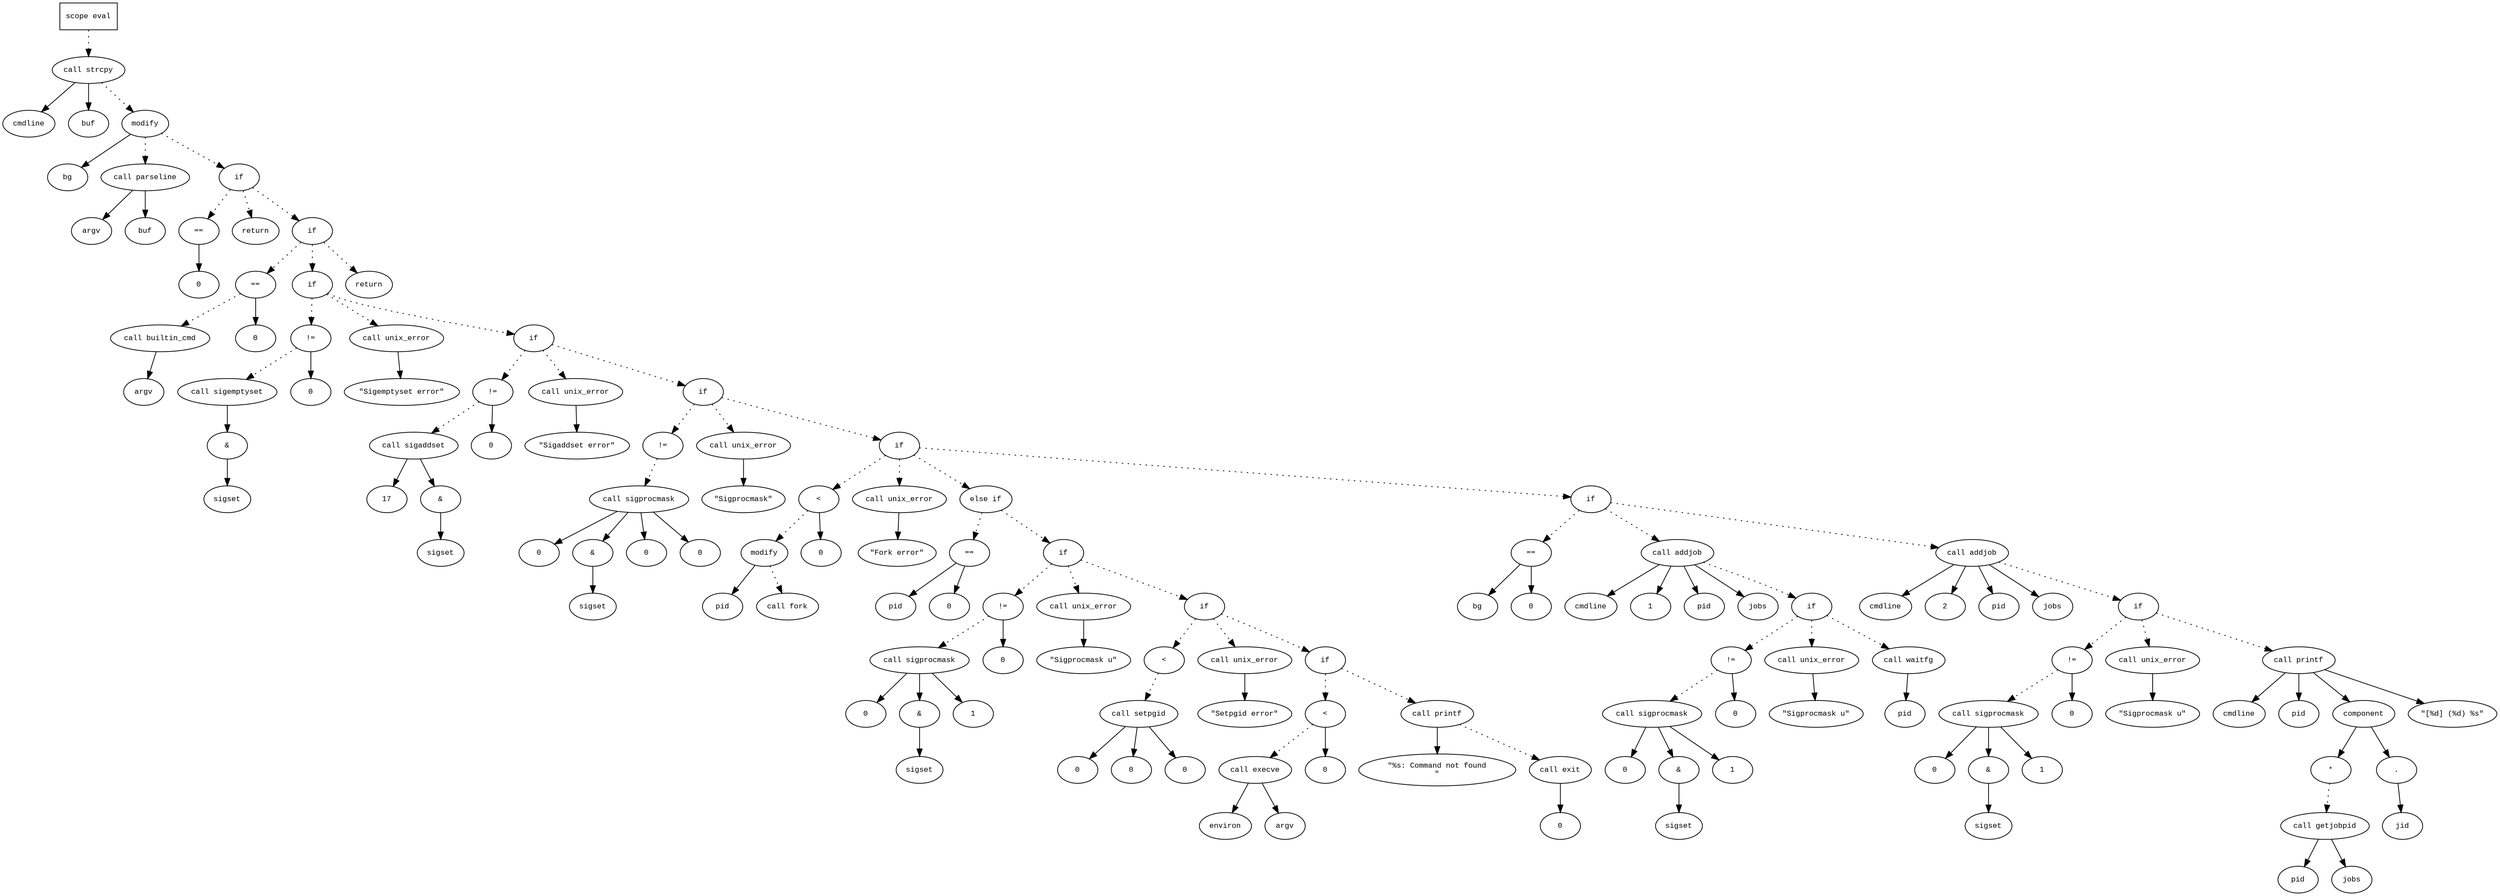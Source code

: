 digraph AST {
  graph [fontname="Times New Roman",fontsize=10];
  node  [fontname="Courier New",fontsize=10];
  edge  [fontname="Times New Roman",fontsize=10];

  node1 [label="scope eval",shape=box];
  node2 [label="call strcpy",shape=ellipse];
  node3 [label="cmdline",shape=ellipse];
  node2 -> node3;
  node4 [label="buf",shape=ellipse];
  node2 -> node4;
  node1 -> node2 [style=dotted];
  node5 [label="modify",shape=ellipse];
  node6 [label="bg",shape=ellipse];
  node5 -> node6;
  node7 [label="call parseline",shape=ellipse];
  node8 [label="argv",shape=ellipse];
  node7 -> node8;
  node9 [label="buf",shape=ellipse];
  node7 -> node9;
  node5 -> node7 [style=dotted];
  node2 -> node5 [style=dotted];
  node10 [label="if",shape=ellipse];
  node5 -> node10 [style=dotted];
  node11 [label="==",shape=ellipse];
  node12 [label="0",shape=ellipse];
  node11 -> node12;
  node10 -> node11 [style=dotted];
  node13 [label="return",shape=ellipse];
  node10 -> node13 [style=dotted];
  node14 [label="if",shape=ellipse];
  node10 -> node14 [style=dotted];
  node15 [label="==",shape=ellipse];
  node16 [label="call builtin_cmd",shape=ellipse];
  node17 [label="argv",shape=ellipse];
  node16 -> node17;
  node15 -> node16 [style=dotted];
  node18 [label="0",shape=ellipse];
  node15 -> node18;
  node14 -> node15 [style=dotted];
  node19 [label="if",shape=ellipse];
  node14 -> node19 [style=dotted];
  node20 [label="!=",shape=ellipse];
  node21 [label="call sigemptyset",shape=ellipse];
  node22 [label="&",shape=ellipse];
  node21 -> node22;
  node23 [label="sigset",shape=ellipse];
  node22 -> node23;
  node20 -> node21 [style=dotted];
  node24 [label="0",shape=ellipse];
  node20 -> node24;
  node19 -> node20 [style=dotted];
  node25 [label="call unix_error",shape=ellipse];
  node26 [label="\"Sigemptyset error\"",shape=ellipse];
  node25 -> node26;
  node19 -> node25 [style=dotted];
  node27 [label="if",shape=ellipse];
  node19 -> node27 [style=dotted];
  node28 [label="!=",shape=ellipse];
  node29 [label="call sigaddset",shape=ellipse];
  node30 [label="17",shape=ellipse];
  node29 -> node30;
  node31 [label="&",shape=ellipse];
  node29 -> node31;
  node32 [label="sigset",shape=ellipse];
  node31 -> node32;
  node28 -> node29 [style=dotted];
  node33 [label="0",shape=ellipse];
  node28 -> node33;
  node27 -> node28 [style=dotted];
  node34 [label="call unix_error",shape=ellipse];
  node35 [label="\"Sigaddset error\"",shape=ellipse];
  node34 -> node35;
  node27 -> node34 [style=dotted];
  node36 [label="if",shape=ellipse];
  node27 -> node36 [style=dotted];
  node37 [label="!=",shape=ellipse];
  node38 [label="call sigprocmask",shape=ellipse];
  node39 [label="0",shape=ellipse];
  node38 -> node39;
  node40 [label="&",shape=ellipse];
  node38 -> node40;
  node41 [label="sigset",shape=ellipse];
  node40 -> node41;
  node42 [label="0",shape=ellipse];
  node38 -> node42;
  node37 -> node38 [style=dotted];
  node43 [label="0",shape=ellipse];
  node38 -> node43;
  node36 -> node37 [style=dotted];
  node44 [label="call unix_error",shape=ellipse];
  node45 [label="\"Sigprocmask\"",shape=ellipse];
  node44 -> node45;
  node36 -> node44 [style=dotted];
  node46 [label="if",shape=ellipse];
  node36 -> node46 [style=dotted];
  node47 [label="<",shape=ellipse];
  node48 [label="modify",shape=ellipse];
  node49 [label="pid",shape=ellipse];
  node48 -> node49;
  node50 [label="call fork",shape=ellipse];
  node48 -> node50 [style=dotted];
  node47 -> node48 [style=dotted];
  node51 [label="0",shape=ellipse];
  node47 -> node51;
  node46 -> node47 [style=dotted];
  node52 [label="call unix_error",shape=ellipse];
  node53 [label="\"Fork error\"",shape=ellipse];
  node52 -> node53;
  node46 -> node52 [style=dotted];
  node54 [label="else if",shape=ellipse];
  node46 -> node54 [style=dotted];
  node55 [label="==",shape=ellipse];
  node56 [label="pid",shape=ellipse];
  node55 -> node56;
  node57 [label="0",shape=ellipse];
  node55 -> node57;
  node54 -> node55 [style=dotted];
  node58 [label="if",shape=ellipse];
  node54 -> node58 [style=dotted];
  node59 [label="!=",shape=ellipse];
  node60 [label="call sigprocmask",shape=ellipse];
  node61 [label="0",shape=ellipse];
  node60 -> node61;
  node62 [label="&",shape=ellipse];
  node60 -> node62;
  node63 [label="sigset",shape=ellipse];
  node62 -> node63;
  node64 [label="1",shape=ellipse];
  node60 -> node64;
  node59 -> node60 [style=dotted];
  node65 [label="0",shape=ellipse];
  node59 -> node65;
  node58 -> node59 [style=dotted];
  node66 [label="call unix_error",shape=ellipse];
  node67 [label="\"Sigprocmask u\"",shape=ellipse];
  node66 -> node67;
  node58 -> node66 [style=dotted];
  node68 [label="if",shape=ellipse];
  node58 -> node68 [style=dotted];
  node69 [label="<",shape=ellipse];
  node70 [label="call setpgid",shape=ellipse];
  node71 [label="0",shape=ellipse];
  node70 -> node71;
  node72 [label="0",shape=ellipse];
  node70 -> node72;
  node69 -> node70 [style=dotted];
  node73 [label="0",shape=ellipse];
  node70 -> node73;
  node68 -> node69 [style=dotted];
  node74 [label="call unix_error",shape=ellipse];
  node75 [label="\"Setpgid error\"",shape=ellipse];
  node74 -> node75;
  node68 -> node74 [style=dotted];
  node76 [label="if",shape=ellipse];
  node68 -> node76 [style=dotted];
  node77 [label="<",shape=ellipse];
  node78 [label="call execve",shape=ellipse];
  node79 [label="environ",shape=ellipse];
  node78 -> node79;
  node80 [label="argv",shape=ellipse];
  node78 -> node80;
  node77 -> node78 [style=dotted];
  node81 [label="0",shape=ellipse];
  node77 -> node81;
  node76 -> node77 [style=dotted];
  node82 [label="call printf",shape=ellipse];
  node83 [label="\"%s: Command not found
\"",shape=ellipse];
  node82 -> node83;
  node76 -> node82 [style=dotted];
  node84 [label="call exit",shape=ellipse];
  node85 [label="0",shape=ellipse];
  node84 -> node85;
  node82 -> node84 [style=dotted];
  node86 [label="if",shape=ellipse];
  node46 -> node86 [style=dotted];
  node87 [label="==",shape=ellipse];
  node88 [label="bg",shape=ellipse];
  node87 -> node88;
  node89 [label="0",shape=ellipse];
  node87 -> node89;
  node86 -> node87 [style=dotted];
  node90 [label="call addjob",shape=ellipse];
  node91 [label="cmdline",shape=ellipse];
  node90 -> node91;
  node92 [label="1",shape=ellipse];
  node90 -> node92;
  node93 [label="pid",shape=ellipse];
  node90 -> node93;
  node94 [label="jobs",shape=ellipse];
  node90 -> node94;
  node86 -> node90 [style=dotted];
  node95 [label="if",shape=ellipse];
  node90 -> node95 [style=dotted];
  node96 [label="!=",shape=ellipse];
  node97 [label="call sigprocmask",shape=ellipse];
  node98 [label="0",shape=ellipse];
  node97 -> node98;
  node99 [label="&",shape=ellipse];
  node97 -> node99;
  node100 [label="sigset",shape=ellipse];
  node99 -> node100;
  node101 [label="1",shape=ellipse];
  node97 -> node101;
  node96 -> node97 [style=dotted];
  node102 [label="0",shape=ellipse];
  node96 -> node102;
  node95 -> node96 [style=dotted];
  node103 [label="call unix_error",shape=ellipse];
  node104 [label="\"Sigprocmask u\"",shape=ellipse];
  node103 -> node104;
  node95 -> node103 [style=dotted];
  node105 [label="call waitfg",shape=ellipse];
  node106 [label="pid",shape=ellipse];
  node105 -> node106;
  node95 -> node105 [style=dotted];
  node107 [label="call addjob",shape=ellipse];
  node108 [label="cmdline",shape=ellipse];
  node107 -> node108;
  node109 [label="2",shape=ellipse];
  node107 -> node109;
  node110 [label="pid",shape=ellipse];
  node107 -> node110;
  node111 [label="jobs",shape=ellipse];
  node107 -> node111;
  node86 -> node107 [style=dotted];
  node112 [label="if",shape=ellipse];
  node107 -> node112 [style=dotted];
  node113 [label="!=",shape=ellipse];
  node114 [label="call sigprocmask",shape=ellipse];
  node115 [label="0",shape=ellipse];
  node114 -> node115;
  node116 [label="&",shape=ellipse];
  node114 -> node116;
  node117 [label="sigset",shape=ellipse];
  node116 -> node117;
  node118 [label="1",shape=ellipse];
  node114 -> node118;
  node113 -> node114 [style=dotted];
  node119 [label="0",shape=ellipse];
  node113 -> node119;
  node112 -> node113 [style=dotted];
  node120 [label="call unix_error",shape=ellipse];
  node121 [label="\"Sigprocmask u\"",shape=ellipse];
  node120 -> node121;
  node112 -> node120 [style=dotted];
  node122 [label="call printf",shape=ellipse];
  node123 [label="cmdline",shape=ellipse];
  node122 -> node123;
  node124 [label="pid",shape=ellipse];
  node122 -> node124;
  node125 [label="component",shape=ellipse];
  node122 -> node125;
  node126 [label="*",shape=ellipse];
  node127 [label="call getjobpid",shape=ellipse];
  node128 [label="pid",shape=ellipse];
  node127 -> node128;
  node129 [label="jobs",shape=ellipse];
  node127 -> node129;
  node126 -> node127 [style=dotted];
  node125 -> node126;
  node130 [label=".",shape=ellipse];
  node125 -> node130;
  node131 [label="jid",shape=ellipse];
  node130 -> node131;
  node132 [label="\"[%d] (%d) %s\"",shape=ellipse];
  node122 -> node132;
  node112 -> node122 [style=dotted];
  node133 [label="return",shape=ellipse];
  node14 -> node133 [style=dotted];
} 
